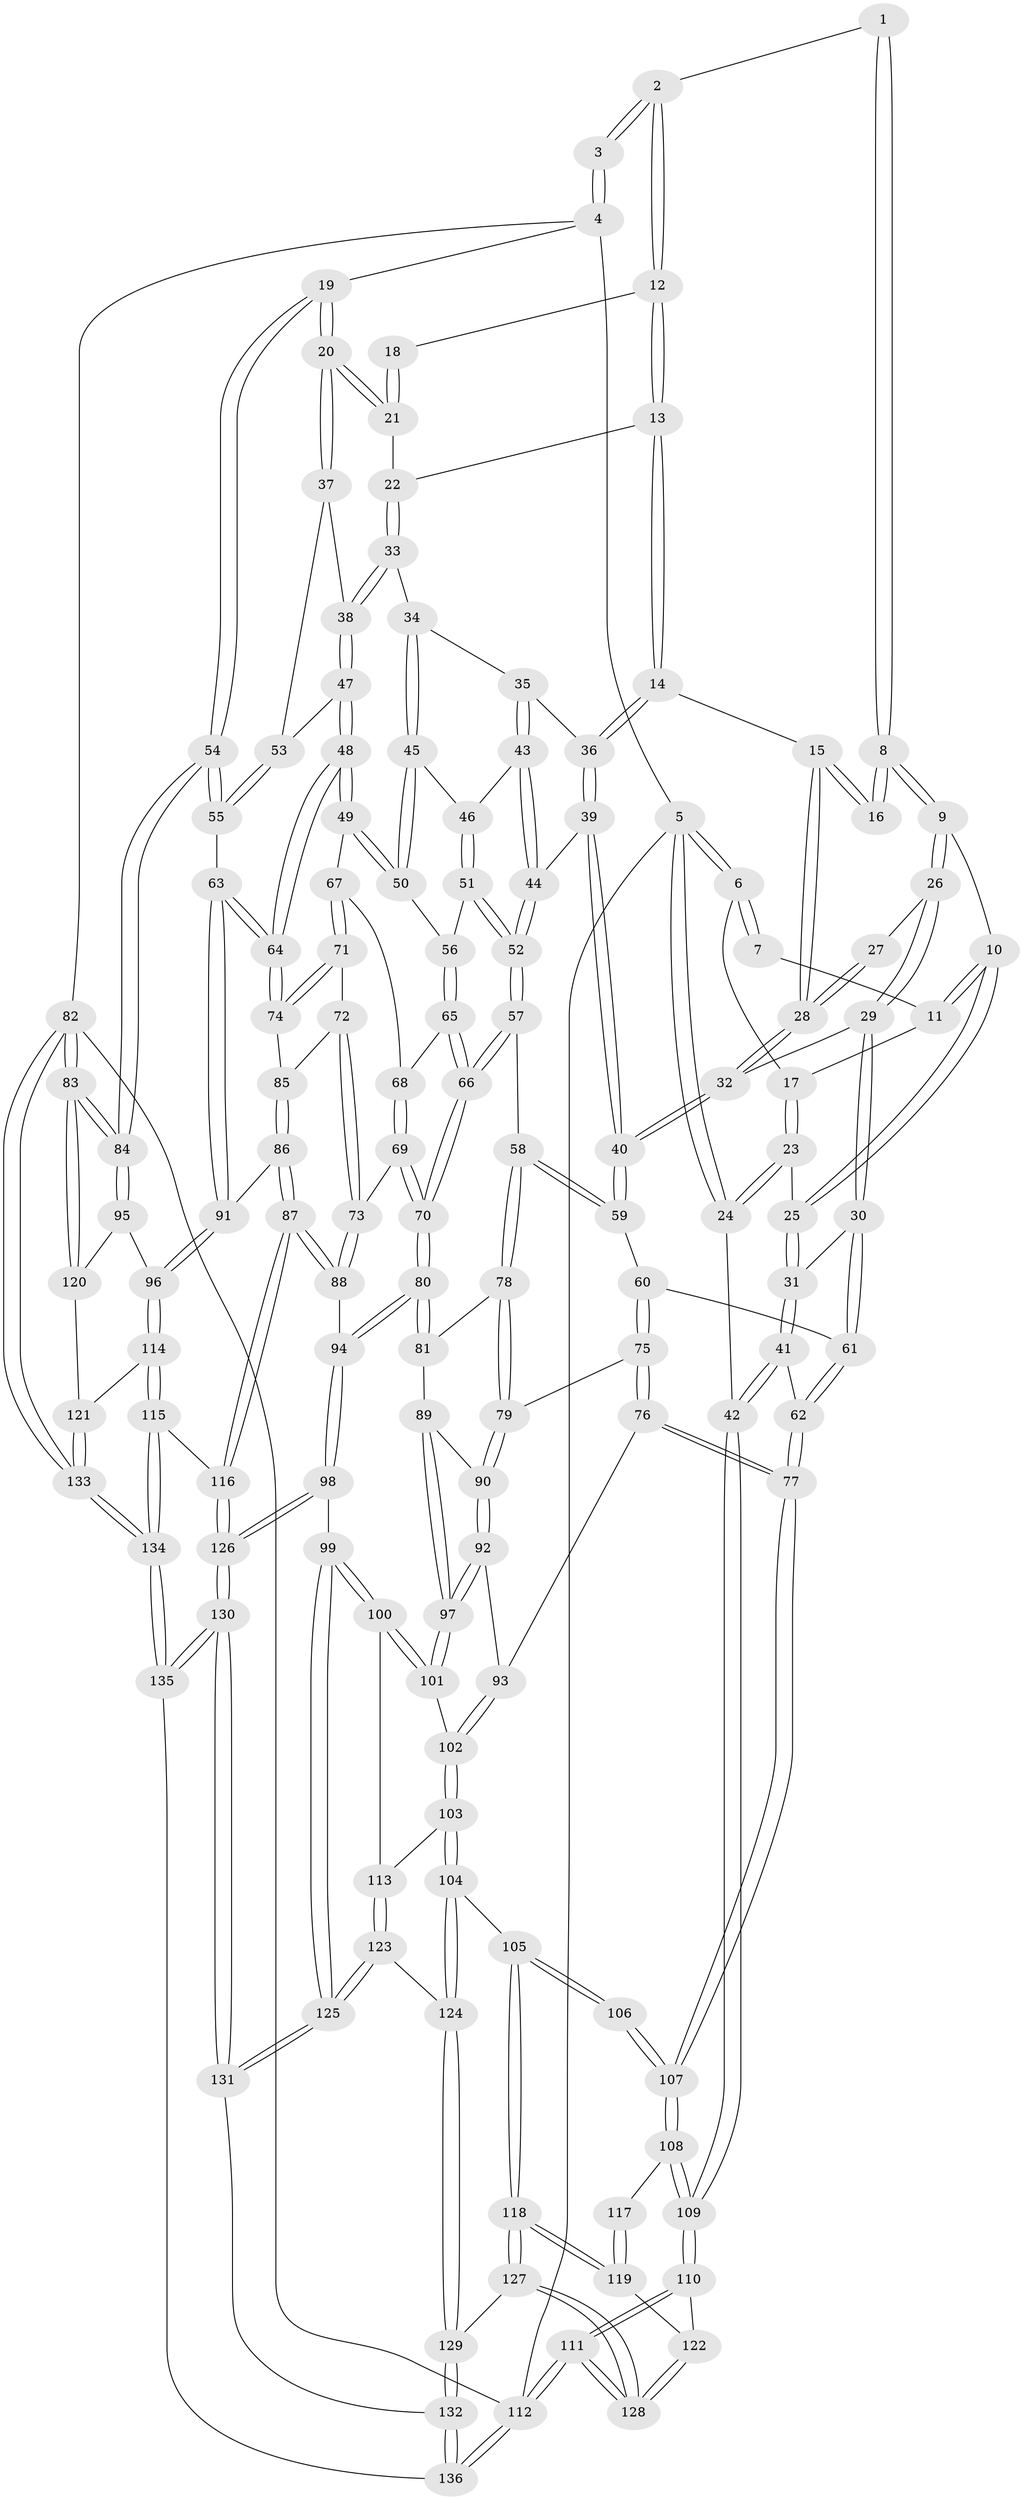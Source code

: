 // Generated by graph-tools (version 1.1) at 2025/51/03/09/25 03:51:07]
// undirected, 136 vertices, 337 edges
graph export_dot {
graph [start="1"]
  node [color=gray90,style=filled];
  1 [pos="+0.4346788487332956+0"];
  2 [pos="+0.6916388641104555+0"];
  3 [pos="+1+0"];
  4 [pos="+1+0"];
  5 [pos="+0+0"];
  6 [pos="+0+0"];
  7 [pos="+0.20096173809101886+0"];
  8 [pos="+0.439854916611449+0"];
  9 [pos="+0.332179571322334+0.12160667701889567"];
  10 [pos="+0.2708154016753081+0.1241992051653095"];
  11 [pos="+0.2039666497445304+0"];
  12 [pos="+0.6862470657128344+0"];
  13 [pos="+0.6736286801054712+0.10707767655362911"];
  14 [pos="+0.6022553239845594+0.14897661648858185"];
  15 [pos="+0.5538627968491416+0.12565719293091535"];
  16 [pos="+0.5266852647452467+0.11068748880916804"];
  17 [pos="+0.1229651257723171+0.09183870887782163"];
  18 [pos="+0.8233833632259182+0.05169695801695683"];
  19 [pos="+1+0.02546701710104898"];
  20 [pos="+1+0.08447912676077675"];
  21 [pos="+0.8074242293254896+0.13075225312986516"];
  22 [pos="+0.7720772128437985+0.1527480765943944"];
  23 [pos="+0.10281469018440301+0.15332970680748464"];
  24 [pos="+0+0.12157842973098104"];
  25 [pos="+0.18401194082323286+0.20434394279884688"];
  26 [pos="+0.3649909600951966+0.16545172032947167"];
  27 [pos="+0.47230815832375883+0.1507177557040887"];
  28 [pos="+0.4310646313622+0.2615181626233553"];
  29 [pos="+0.39485157334836346+0.2784735861455041"];
  30 [pos="+0.2138581389263785+0.28737516238432037"];
  31 [pos="+0.18548123629123012+0.2124968065742742"];
  32 [pos="+0.41642879532314464+0.2934954597144154"];
  33 [pos="+0.7975115721787768+0.25014233038294237"];
  34 [pos="+0.7733011111785524+0.27140285024687544"];
  35 [pos="+0.6534239378053148+0.27427617190130504"];
  36 [pos="+0.5970249921961046+0.19245145526325316"];
  37 [pos="+1+0.17931070840770857"];
  38 [pos="+0.8654439263609003+0.2804203119033545"];
  39 [pos="+0.523203470091211+0.2779072223519123"];
  40 [pos="+0.44790105301608263+0.3308248683149056"];
  41 [pos="+0+0.42097546362171673"];
  42 [pos="+0+0.42339123175429544"];
  43 [pos="+0.6487581669622183+0.3189572776615048"];
  44 [pos="+0.6287712573011567+0.3448389522273043"];
  45 [pos="+0.7512995823353139+0.33293133784125667"];
  46 [pos="+0.6935589177957407+0.3406294827301093"];
  47 [pos="+0.8759664425373169+0.35461517951547095"];
  48 [pos="+0.8592764598575386+0.439887893533965"];
  49 [pos="+0.8246022656267633+0.4386518978937495"];
  50 [pos="+0.7600895441493476+0.3868244037695423"];
  51 [pos="+0.6924873103588374+0.37549224525874353"];
  52 [pos="+0.6103423405337581+0.4090727028971033"];
  53 [pos="+0.9599381349432584+0.35313783619941674"];
  54 [pos="+1+0.5092223780076403"];
  55 [pos="+1+0.4914530660114572"];
  56 [pos="+0.7281612002734799+0.3976921042952266"];
  57 [pos="+0.5871558300173167+0.4529035564528009"];
  58 [pos="+0.48950066335338355+0.4256560575864201"];
  59 [pos="+0.45128263857368933+0.39287745173100397"];
  60 [pos="+0.3825273673037975+0.42936035655960547"];
  61 [pos="+0.19054207470469778+0.39312680083382917"];
  62 [pos="+0.17629492458644186+0.4089903418966969"];
  63 [pos="+0.9210104481183624+0.4992550651574354"];
  64 [pos="+0.9124457141555228+0.4938539067192412"];
  65 [pos="+0.697271149868817+0.42965464627922617"];
  66 [pos="+0.5890198743726663+0.45498080865155077"];
  67 [pos="+0.8042319672226449+0.45291962748369186"];
  68 [pos="+0.74753045161953+0.4761826764652688"];
  69 [pos="+0.7173391138493954+0.5111853663461863"];
  70 [pos="+0.6176641315507925+0.518933553285451"];
  71 [pos="+0.7753564960342815+0.5353854953803928"];
  72 [pos="+0.764609302997838+0.5522889220479816"];
  73 [pos="+0.7549370848663273+0.5555764577443509"];
  74 [pos="+0.8722840456661153+0.515761185100926"];
  75 [pos="+0.3559289209819585+0.49878197359409926"];
  76 [pos="+0.2518717593373274+0.5760122924970583"];
  77 [pos="+0.2145213373210974+0.5780314861630068"];
  78 [pos="+0.4695408939487173+0.5198296726828645"];
  79 [pos="+0.3927752380920006+0.5581972654153248"];
  80 [pos="+0.6117046908305062+0.6308786146595253"];
  81 [pos="+0.4728414079859294+0.5440350580955998"];
  82 [pos="+1+1"];
  83 [pos="+1+0.768434336202342"];
  84 [pos="+1+0.6348976216048833"];
  85 [pos="+0.8015926168757941+0.5606344847690753"];
  86 [pos="+0.8215686656601332+0.6640945694058742"];
  87 [pos="+0.7332077943698829+0.6921502018447141"];
  88 [pos="+0.7169090694953177+0.6830035354693597"];
  89 [pos="+0.45637089349220145+0.5936380508122703"];
  90 [pos="+0.39303408315493665+0.5676873623783536"];
  91 [pos="+0.8738002838716058+0.6583577941232016"];
  92 [pos="+0.36517521604868325+0.6133708858473729"];
  93 [pos="+0.34783132967265623+0.6231031890124388"];
  94 [pos="+0.6151909344076778+0.6629837300846949"];
  95 [pos="+0.9061498444668258+0.680948179861852"];
  96 [pos="+0.8831195385204005+0.6667077035328832"];
  97 [pos="+0.46499290206444255+0.636792013925344"];
  98 [pos="+0.580828427732829+0.6903186567731517"];
  99 [pos="+0.5486511030037906+0.6923610220975116"];
  100 [pos="+0.48454680910460207+0.6637616344221435"];
  101 [pos="+0.4819427695567755+0.6609524569703881"];
  102 [pos="+0.35404317161786986+0.6579117836049555"];
  103 [pos="+0.3518142185091835+0.7131995178293357"];
  104 [pos="+0.2299411298294063+0.7188070220212168"];
  105 [pos="+0.22550018225370805+0.7147468536715291"];
  106 [pos="+0.1934643593166604+0.6450013047956715"];
  107 [pos="+0.2129157303345162+0.5803540746549793"];
  108 [pos="+0+0.525780966582189"];
  109 [pos="+0+0.5217119984352733"];
  110 [pos="+0+0.6806651523648738"];
  111 [pos="+0+1"];
  112 [pos="+0+1"];
  113 [pos="+0.36465150770286453+0.7258819647083733"];
  114 [pos="+0.8338606618085733+0.8389210329685456"];
  115 [pos="+0.7793538989079397+0.8441011177584138"];
  116 [pos="+0.7710351342723555+0.8390730176908535"];
  117 [pos="+0.1265266821445772+0.6675024883449902"];
  118 [pos="+0.13018855243943728+0.7962207196662638"];
  119 [pos="+0.0766647431342049+0.7332053836464995"];
  120 [pos="+0.9387083057193429+0.7869356615137137"];
  121 [pos="+0.8961369070739776+0.8448611451380285"];
  122 [pos="+0.0328617507221576+0.7427385252653168"];
  123 [pos="+0.39250182518991666+0.8173118237409188"];
  124 [pos="+0.26182152967543854+0.8389608926351445"];
  125 [pos="+0.40980719530066967+0.8278659157118566"];
  126 [pos="+0.5968507922725174+0.9099192922732424"];
  127 [pos="+0.1265284874700054+0.9055452252023629"];
  128 [pos="+0.08310149508851772+0.932670160008515"];
  129 [pos="+0.22473292848741902+0.8954767704727924"];
  130 [pos="+0.5466821072448919+0.9900978515564508"];
  131 [pos="+0.42011837404745644+0.8494368204554436"];
  132 [pos="+0.2885222575634544+0.9717926486939024"];
  133 [pos="+1+1"];
  134 [pos="+0.8426159542983642+1"];
  135 [pos="+0.5432415574652087+1"];
  136 [pos="+0.3841641451133843+1"];
  1 -- 2;
  1 -- 8;
  1 -- 8;
  2 -- 3;
  2 -- 3;
  2 -- 12;
  2 -- 12;
  3 -- 4;
  3 -- 4;
  4 -- 5;
  4 -- 19;
  4 -- 82;
  5 -- 6;
  5 -- 6;
  5 -- 24;
  5 -- 24;
  5 -- 112;
  6 -- 7;
  6 -- 7;
  6 -- 17;
  7 -- 11;
  8 -- 9;
  8 -- 9;
  8 -- 16;
  8 -- 16;
  9 -- 10;
  9 -- 26;
  9 -- 26;
  10 -- 11;
  10 -- 11;
  10 -- 25;
  10 -- 25;
  11 -- 17;
  12 -- 13;
  12 -- 13;
  12 -- 18;
  13 -- 14;
  13 -- 14;
  13 -- 22;
  14 -- 15;
  14 -- 36;
  14 -- 36;
  15 -- 16;
  15 -- 16;
  15 -- 28;
  15 -- 28;
  17 -- 23;
  17 -- 23;
  18 -- 21;
  18 -- 21;
  19 -- 20;
  19 -- 20;
  19 -- 54;
  19 -- 54;
  20 -- 21;
  20 -- 21;
  20 -- 37;
  20 -- 37;
  21 -- 22;
  22 -- 33;
  22 -- 33;
  23 -- 24;
  23 -- 24;
  23 -- 25;
  24 -- 42;
  25 -- 31;
  25 -- 31;
  26 -- 27;
  26 -- 29;
  26 -- 29;
  27 -- 28;
  27 -- 28;
  28 -- 32;
  28 -- 32;
  29 -- 30;
  29 -- 30;
  29 -- 32;
  30 -- 31;
  30 -- 61;
  30 -- 61;
  31 -- 41;
  31 -- 41;
  32 -- 40;
  32 -- 40;
  33 -- 34;
  33 -- 38;
  33 -- 38;
  34 -- 35;
  34 -- 45;
  34 -- 45;
  35 -- 36;
  35 -- 43;
  35 -- 43;
  36 -- 39;
  36 -- 39;
  37 -- 38;
  37 -- 53;
  38 -- 47;
  38 -- 47;
  39 -- 40;
  39 -- 40;
  39 -- 44;
  40 -- 59;
  40 -- 59;
  41 -- 42;
  41 -- 42;
  41 -- 62;
  42 -- 109;
  42 -- 109;
  43 -- 44;
  43 -- 44;
  43 -- 46;
  44 -- 52;
  44 -- 52;
  45 -- 46;
  45 -- 50;
  45 -- 50;
  46 -- 51;
  46 -- 51;
  47 -- 48;
  47 -- 48;
  47 -- 53;
  48 -- 49;
  48 -- 49;
  48 -- 64;
  48 -- 64;
  49 -- 50;
  49 -- 50;
  49 -- 67;
  50 -- 56;
  51 -- 52;
  51 -- 52;
  51 -- 56;
  52 -- 57;
  52 -- 57;
  53 -- 55;
  53 -- 55;
  54 -- 55;
  54 -- 55;
  54 -- 84;
  54 -- 84;
  55 -- 63;
  56 -- 65;
  56 -- 65;
  57 -- 58;
  57 -- 66;
  57 -- 66;
  58 -- 59;
  58 -- 59;
  58 -- 78;
  58 -- 78;
  59 -- 60;
  60 -- 61;
  60 -- 75;
  60 -- 75;
  61 -- 62;
  61 -- 62;
  62 -- 77;
  62 -- 77;
  63 -- 64;
  63 -- 64;
  63 -- 91;
  63 -- 91;
  64 -- 74;
  64 -- 74;
  65 -- 66;
  65 -- 66;
  65 -- 68;
  66 -- 70;
  66 -- 70;
  67 -- 68;
  67 -- 71;
  67 -- 71;
  68 -- 69;
  68 -- 69;
  69 -- 70;
  69 -- 70;
  69 -- 73;
  70 -- 80;
  70 -- 80;
  71 -- 72;
  71 -- 74;
  71 -- 74;
  72 -- 73;
  72 -- 73;
  72 -- 85;
  73 -- 88;
  73 -- 88;
  74 -- 85;
  75 -- 76;
  75 -- 76;
  75 -- 79;
  76 -- 77;
  76 -- 77;
  76 -- 93;
  77 -- 107;
  77 -- 107;
  78 -- 79;
  78 -- 79;
  78 -- 81;
  79 -- 90;
  79 -- 90;
  80 -- 81;
  80 -- 81;
  80 -- 94;
  80 -- 94;
  81 -- 89;
  82 -- 83;
  82 -- 83;
  82 -- 133;
  82 -- 133;
  82 -- 112;
  83 -- 84;
  83 -- 84;
  83 -- 120;
  83 -- 120;
  84 -- 95;
  84 -- 95;
  85 -- 86;
  85 -- 86;
  86 -- 87;
  86 -- 87;
  86 -- 91;
  87 -- 88;
  87 -- 88;
  87 -- 116;
  87 -- 116;
  88 -- 94;
  89 -- 90;
  89 -- 97;
  89 -- 97;
  90 -- 92;
  90 -- 92;
  91 -- 96;
  91 -- 96;
  92 -- 93;
  92 -- 97;
  92 -- 97;
  93 -- 102;
  93 -- 102;
  94 -- 98;
  94 -- 98;
  95 -- 96;
  95 -- 120;
  96 -- 114;
  96 -- 114;
  97 -- 101;
  97 -- 101;
  98 -- 99;
  98 -- 126;
  98 -- 126;
  99 -- 100;
  99 -- 100;
  99 -- 125;
  99 -- 125;
  100 -- 101;
  100 -- 101;
  100 -- 113;
  101 -- 102;
  102 -- 103;
  102 -- 103;
  103 -- 104;
  103 -- 104;
  103 -- 113;
  104 -- 105;
  104 -- 124;
  104 -- 124;
  105 -- 106;
  105 -- 106;
  105 -- 118;
  105 -- 118;
  106 -- 107;
  106 -- 107;
  107 -- 108;
  107 -- 108;
  108 -- 109;
  108 -- 109;
  108 -- 117;
  109 -- 110;
  109 -- 110;
  110 -- 111;
  110 -- 111;
  110 -- 122;
  111 -- 112;
  111 -- 112;
  111 -- 128;
  111 -- 128;
  112 -- 136;
  112 -- 136;
  113 -- 123;
  113 -- 123;
  114 -- 115;
  114 -- 115;
  114 -- 121;
  115 -- 116;
  115 -- 134;
  115 -- 134;
  116 -- 126;
  116 -- 126;
  117 -- 119;
  117 -- 119;
  118 -- 119;
  118 -- 119;
  118 -- 127;
  118 -- 127;
  119 -- 122;
  120 -- 121;
  121 -- 133;
  121 -- 133;
  122 -- 128;
  122 -- 128;
  123 -- 124;
  123 -- 125;
  123 -- 125;
  124 -- 129;
  124 -- 129;
  125 -- 131;
  125 -- 131;
  126 -- 130;
  126 -- 130;
  127 -- 128;
  127 -- 128;
  127 -- 129;
  129 -- 132;
  129 -- 132;
  130 -- 131;
  130 -- 131;
  130 -- 135;
  130 -- 135;
  131 -- 132;
  132 -- 136;
  132 -- 136;
  133 -- 134;
  133 -- 134;
  134 -- 135;
  134 -- 135;
  135 -- 136;
}
